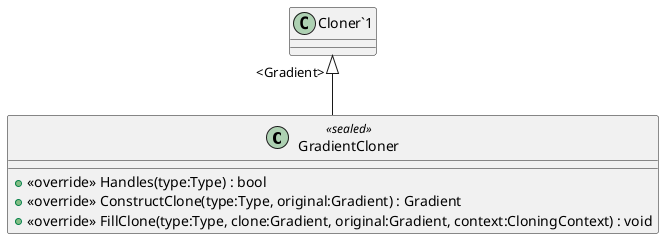 @startuml
class GradientCloner <<sealed>> {
    + <<override>> Handles(type:Type) : bool
    + <<override>> ConstructClone(type:Type, original:Gradient) : Gradient
    + <<override>> FillClone(type:Type, clone:Gradient, original:Gradient, context:CloningContext) : void
}
"Cloner`1" "<Gradient>" <|-- GradientCloner
@enduml
